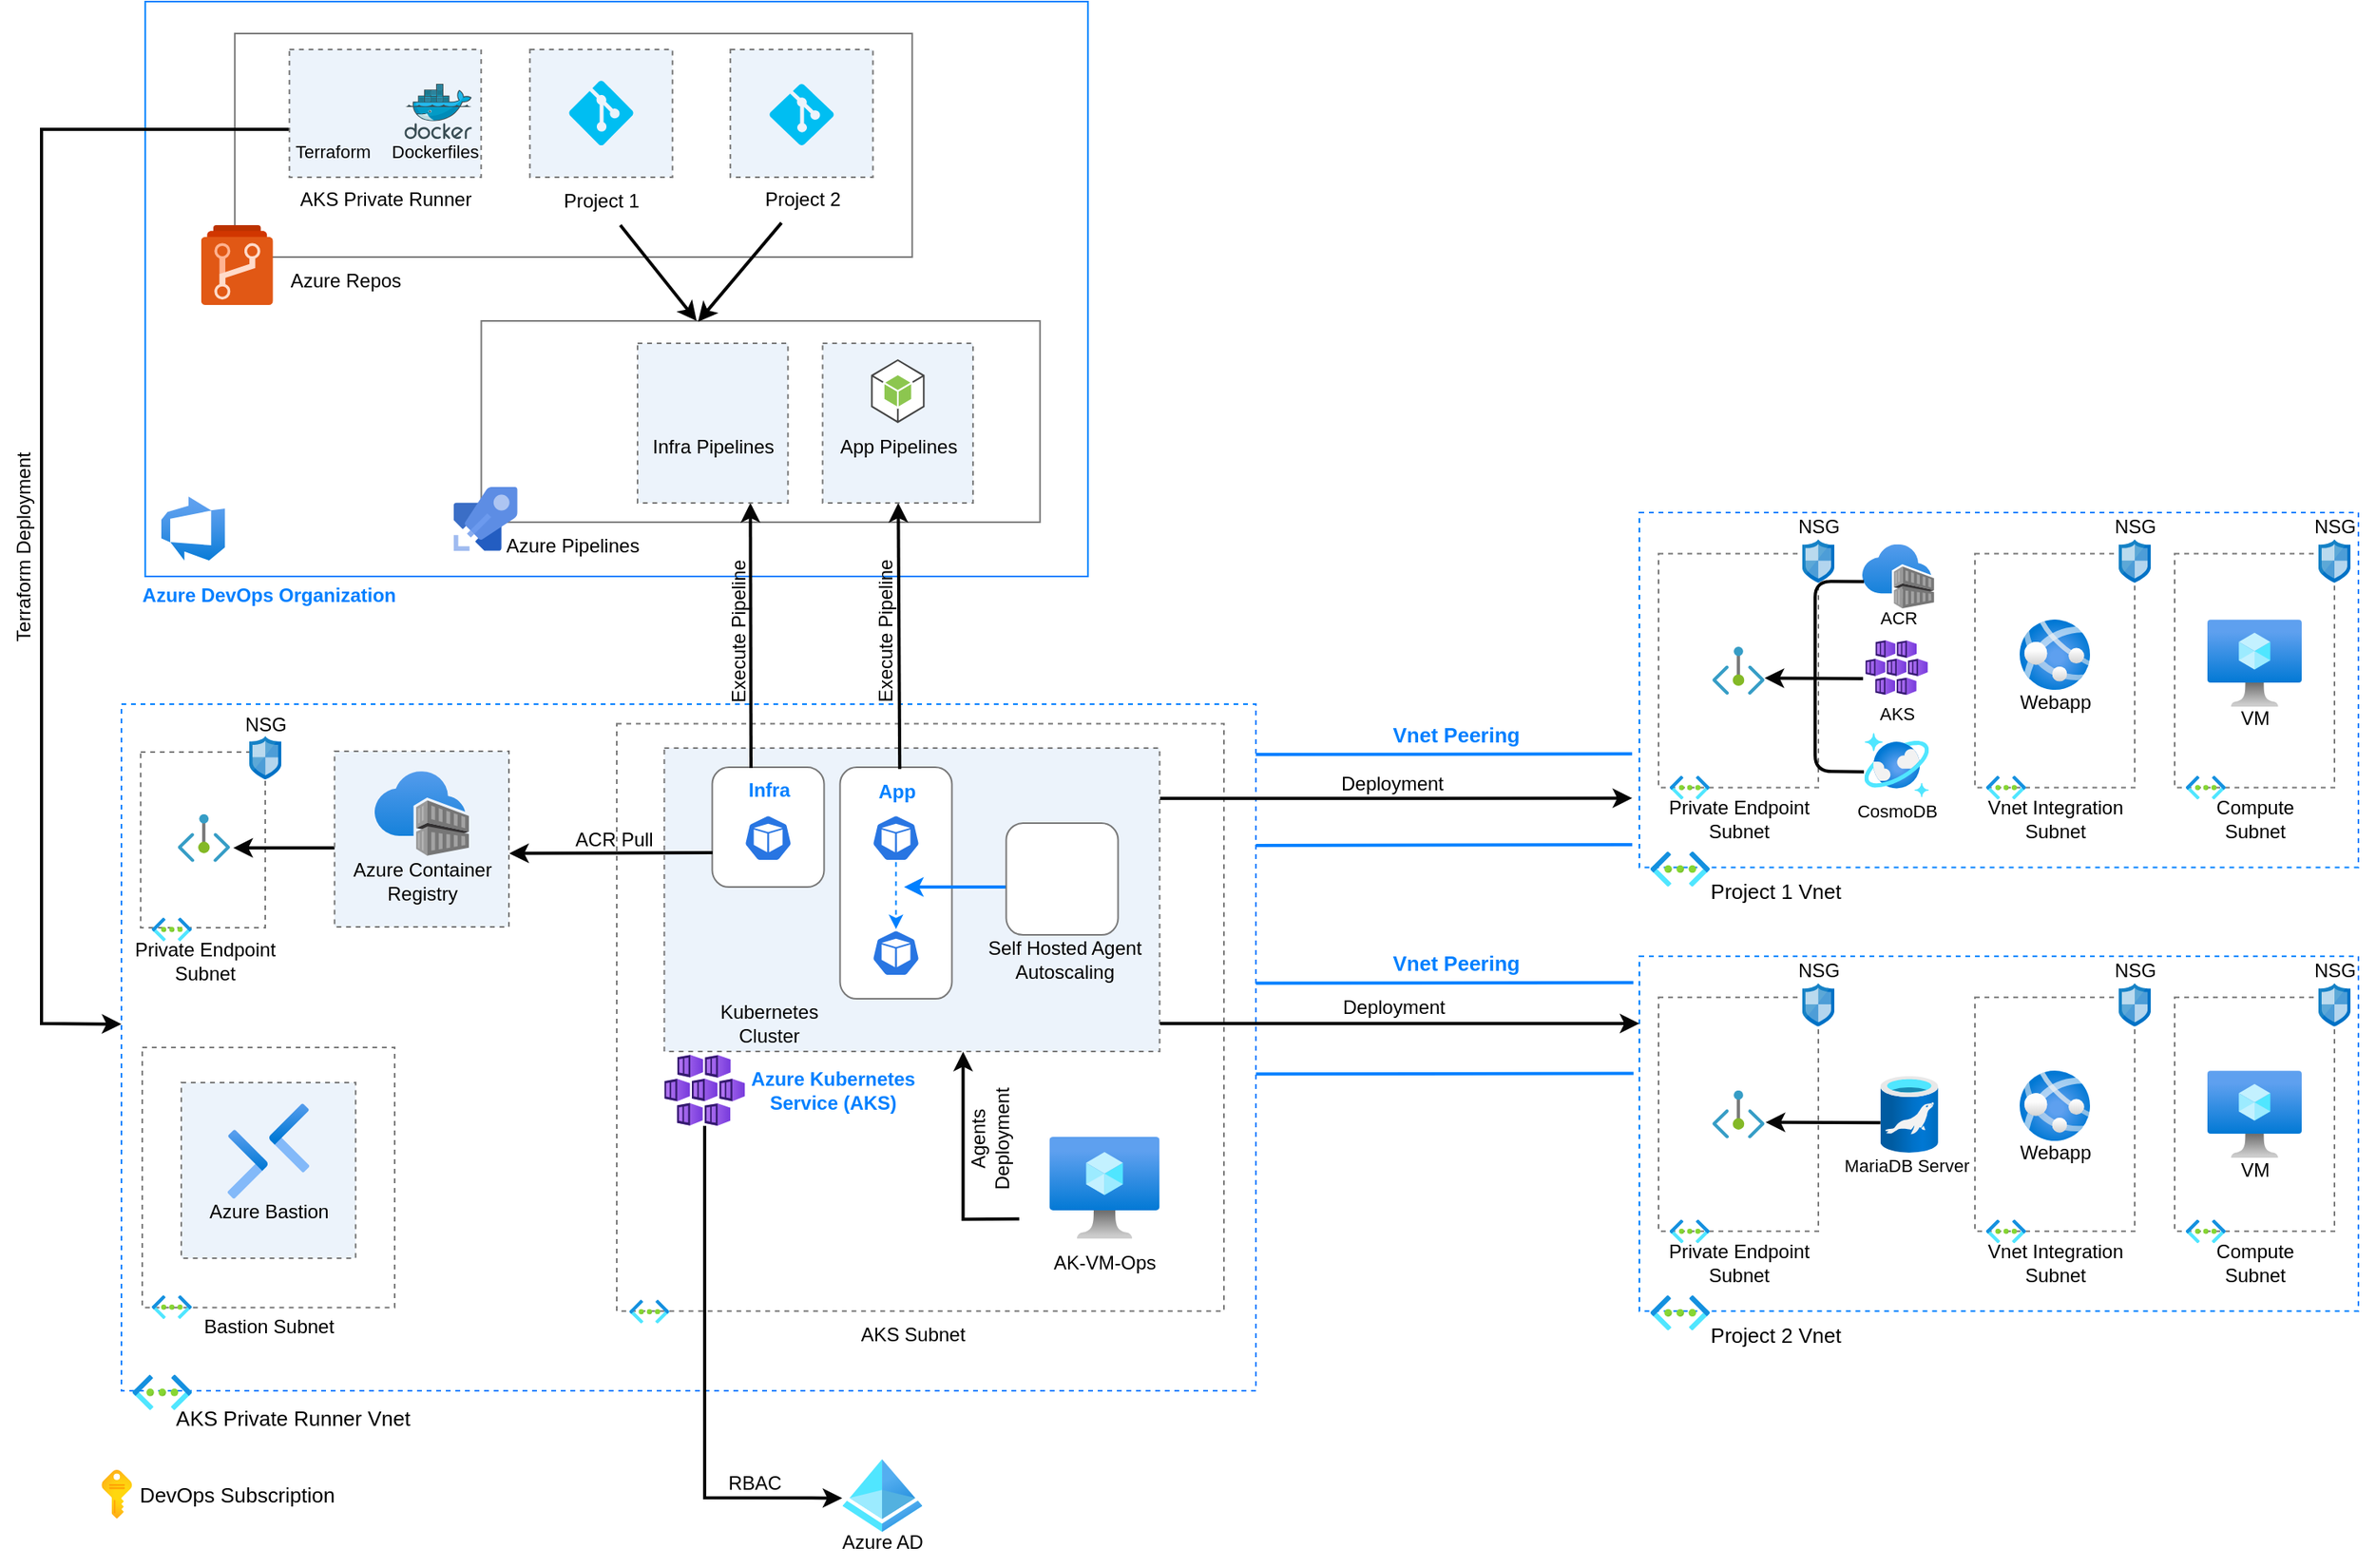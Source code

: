 <mxfile>
    <diagram id="OzVFoKZDj3nBC917U7yU" name="Page-1">
        <mxGraphModel dx="2373" dy="1984" grid="1" gridSize="10" guides="1" tooltips="1" connect="1" arrows="1" fold="1" page="1" pageScale="1" pageWidth="850" pageHeight="1100" background="#ffffff" math="0" shadow="0">
            <root>
                <mxCell id="0"/>
                <mxCell id="1" parent="0"/>
                <mxCell id="118" value="" style="rounded=0;whiteSpace=wrap;html=1;fillColor=#FFFFFF;fontColor=#333333;strokeColor=#0080FF;dashed=1;strokeWidth=1;labelBackgroundColor=none;fontFamily=Helvetica;fontSize=11;" parent="1" vertex="1">
                    <mxGeometry x="200" y="397.91" width="450" height="222.24" as="geometry"/>
                </mxCell>
                <mxCell id="116" value="" style="rounded=0;whiteSpace=wrap;html=1;fillColor=#FFFFFF;fontColor=#333333;strokeColor=#0080FF;dashed=1;strokeWidth=1;labelBackgroundColor=none;fontFamily=Helvetica;fontSize=11;" parent="1" vertex="1">
                    <mxGeometry x="200" y="120" width="450" height="222.24" as="geometry"/>
                </mxCell>
                <mxCell id="201" value="" style="rounded=0;whiteSpace=wrap;html=1;fillColor=#FFFFFF;fontColor=#333333;strokeColor=#787878;dashed=1;strokeWidth=1;labelBackgroundColor=none;fontFamily=Helvetica;fontSize=11;" vertex="1" parent="1">
                    <mxGeometry x="212" y="145.76" width="100" height="146.48" as="geometry"/>
                </mxCell>
                <mxCell id="202" value="" style="aspect=fixed;html=1;points=[];align=center;image;fontSize=12;image=img/lib/azure2/networking/Virtual_Networks.svg;rounded=0;strokeColor=default;fontFamily=Helvetica;fontColor=default;fillColor=default;labelBackgroundColor=none;" vertex="1" parent="1">
                    <mxGeometry x="218.95" y="284.79" width="24.99" height="14.92" as="geometry"/>
                </mxCell>
                <mxCell id="203" value="&lt;font color=&quot;#000000&quot;&gt;Private Endpoint&lt;br&gt;Subnet&lt;/font&gt;" style="text;html=1;align=center;verticalAlign=middle;resizable=0;points=[];autosize=1;strokeColor=none;fillColor=none;fontSize=12;fontFamily=Helvetica;fontColor=#787878;" vertex="1" parent="1">
                    <mxGeometry x="207" y="292.24" width="110" height="40" as="geometry"/>
                </mxCell>
                <mxCell id="204" value="" style="rounded=0;whiteSpace=wrap;html=1;fillColor=#FFFFFF;fontColor=#333333;strokeColor=#787878;dashed=1;strokeWidth=1;labelBackgroundColor=none;fontFamily=Helvetica;fontSize=11;" vertex="1" parent="1">
                    <mxGeometry x="410" y="145.76" width="100" height="146.48" as="geometry"/>
                </mxCell>
                <mxCell id="205" value="" style="aspect=fixed;html=1;points=[];align=center;image;fontSize=12;image=img/lib/azure2/networking/Virtual_Networks.svg;rounded=0;strokeColor=default;fontFamily=Helvetica;fontColor=default;fillColor=default;labelBackgroundColor=none;" vertex="1" parent="1">
                    <mxGeometry x="416.95" y="284.79" width="24.99" height="14.92" as="geometry"/>
                </mxCell>
                <mxCell id="206" value="&lt;font color=&quot;#000000&quot;&gt;Vnet Integration&lt;br&gt;Subnet&lt;br&gt;&lt;/font&gt;" style="text;html=1;align=center;verticalAlign=middle;resizable=0;points=[];autosize=1;strokeColor=none;fillColor=none;fontSize=12;fontFamily=Helvetica;fontColor=#787878;" vertex="1" parent="1">
                    <mxGeometry x="405" y="292.24" width="110" height="40" as="geometry"/>
                </mxCell>
                <mxCell id="207" value="" style="rounded=0;whiteSpace=wrap;html=1;fillColor=#FFFFFF;fontColor=#333333;strokeColor=#787878;dashed=1;strokeWidth=1;labelBackgroundColor=none;fontFamily=Helvetica;fontSize=11;" vertex="1" parent="1">
                    <mxGeometry x="535" y="145.76" width="100" height="146.48" as="geometry"/>
                </mxCell>
                <mxCell id="208" value="" style="aspect=fixed;html=1;points=[];align=center;image;fontSize=12;image=img/lib/azure2/networking/Virtual_Networks.svg;rounded=0;strokeColor=default;fontFamily=Helvetica;fontColor=default;fillColor=default;labelBackgroundColor=none;" vertex="1" parent="1">
                    <mxGeometry x="541.95" y="284.79" width="24.99" height="14.92" as="geometry"/>
                </mxCell>
                <mxCell id="209" value="&lt;font color=&quot;#000000&quot;&gt;Compute&lt;br&gt;Subnet&lt;br&gt;&lt;/font&gt;" style="text;html=1;align=center;verticalAlign=middle;resizable=0;points=[];autosize=1;strokeColor=none;fillColor=none;fontSize=12;fontFamily=Helvetica;fontColor=#787878;" vertex="1" parent="1">
                    <mxGeometry x="550" y="292.24" width="70" height="40" as="geometry"/>
                </mxCell>
                <mxCell id="72" value="" style="rounded=0;whiteSpace=wrap;html=1;fillColor=#FFFFFF;fontColor=#333333;strokeColor=#0080FF;strokeWidth=1;" parent="1" vertex="1">
                    <mxGeometry x="-735.13" y="-200" width="590" height="360" as="geometry"/>
                </mxCell>
                <mxCell id="156" value="" style="rounded=0;whiteSpace=wrap;html=1;fillColor=#FFFFFF;fontColor=#333333;strokeColor=#787878;strokeWidth=1;" parent="1" vertex="1">
                    <mxGeometry x="-679.07" y="-180" width="423.94" height="140" as="geometry"/>
                </mxCell>
                <mxCell id="157" value="" style="rounded=0;whiteSpace=wrap;html=1;fillColor=#FFFFFF;fontColor=#333333;strokeColor=#787878;strokeWidth=1;" parent="1" vertex="1">
                    <mxGeometry x="-524.78" width="349.65" height="126.05" as="geometry"/>
                </mxCell>
                <mxCell id="4" value="" style="rounded=0;whiteSpace=wrap;html=1;fillColor=#FFFFFF;fontColor=#333333;strokeColor=#0080FF;dashed=1;strokeWidth=1;" parent="1" vertex="1">
                    <mxGeometry x="-750" y="240" width="710" height="430" as="geometry"/>
                </mxCell>
                <mxCell id="126" value="" style="rounded=0;whiteSpace=wrap;html=1;fillColor=#FFFFFF;fontColor=#333333;strokeColor=#787878;dashed=1;strokeWidth=1;labelBackgroundColor=none;fontFamily=Helvetica;fontSize=11;" parent="1" vertex="1">
                    <mxGeometry x="-737.94" y="270" width="77.94" height="110" as="geometry"/>
                </mxCell>
                <mxCell id="127" value="" style="aspect=fixed;html=1;points=[];align=center;image;fontSize=12;image=img/lib/azure2/networking/Virtual_Networks.svg;rounded=0;strokeColor=default;fontFamily=Helvetica;fontColor=default;fillColor=default;labelBackgroundColor=none;" parent="1" vertex="1">
                    <mxGeometry x="-730.99" y="373.63" width="24.99" height="14.92" as="geometry"/>
                </mxCell>
                <mxCell id="120" value="" style="rounded=0;whiteSpace=wrap;html=1;fillColor=#FFFFFF;fontColor=#333333;strokeColor=#787878;dashed=1;strokeWidth=1;labelBackgroundColor=none;fontFamily=Helvetica;fontSize=11;" parent="1" vertex="1">
                    <mxGeometry x="-440" y="252.24" width="380" height="367.91" as="geometry"/>
                </mxCell>
                <mxCell id="8" value="" style="aspect=fixed;html=1;points=[];align=center;image;fontSize=12;image=img/lib/azure2/networking/Virtual_Networks.svg;rounded=0;strokeColor=default;fontFamily=Helvetica;fontColor=default;fillColor=default;" parent="1" vertex="1">
                    <mxGeometry x="-743" y="660" width="37" height="22.09" as="geometry"/>
                </mxCell>
                <mxCell id="9" value="" style="aspect=fixed;html=1;points=[];align=center;image;fontSize=12;image=img/lib/azure2/general/Subscriptions.svg;rounded=0;strokeColor=default;fontFamily=Helvetica;fontColor=default;fillColor=default;" parent="1" vertex="1">
                    <mxGeometry x="-762.41" y="719.34" width="19" height="30.66" as="geometry"/>
                </mxCell>
                <mxCell id="11" value="&lt;font style=&quot;font-size: 13px;&quot; color=&quot;#000000&quot;&gt;DevOps Subscription&lt;/font&gt;" style="text;html=1;align=center;verticalAlign=middle;resizable=0;points=[];autosize=1;strokeColor=none;fillColor=none;fontSize=12;fontFamily=Helvetica;fontColor=#787878;" parent="1" vertex="1">
                    <mxGeometry x="-753.41" y="720" width="150" height="30" as="geometry"/>
                </mxCell>
                <mxCell id="13" value="" style="aspect=fixed;html=1;points=[];align=center;image;fontSize=12;image=img/lib/azure2/compute/Kubernetes_Services.svg;rounded=0;strokeColor=default;fontFamily=Helvetica;fontColor=#000000;fillColor=default;" parent="1" vertex="1">
                    <mxGeometry x="-410.25" y="459.54" width="50.51" height="44.57" as="geometry"/>
                </mxCell>
                <mxCell id="42" value="" style="aspect=fixed;html=1;points=[];align=center;image;fontSize=12;image=img/lib/azure2/identity/Azure_Active_Directory.svg;rounded=1;dashed=1;strokeColor=#787878;fontColor=#000000;fillColor=#FFFFFF;" parent="1" vertex="1">
                    <mxGeometry x="-298.77" y="712.75" width="50" height="45.72" as="geometry"/>
                </mxCell>
                <mxCell id="43" value="" style="rounded=0;whiteSpace=wrap;html=1;strokeColor=#787878;fontFamily=Helvetica;fontSize=12;fontColor=#333333;fillColor=#ecf3fb;perimeterSpacing=0;dashed=1;" parent="1" vertex="1">
                    <mxGeometry x="-410.25" y="267.54" width="310" height="190" as="geometry"/>
                </mxCell>
                <mxCell id="44" value="" style="rounded=1;whiteSpace=wrap;html=1;strokeColor=#787878;fontFamily=Helvetica;fontSize=12;fontColor=#333333;fillColor=#FFFFFF;perimeterSpacing=0;" parent="1" vertex="1">
                    <mxGeometry x="-300.25" y="279.55" width="70" height="145" as="geometry"/>
                </mxCell>
                <mxCell id="45" value="" style="rounded=1;whiteSpace=wrap;html=1;strokeColor=#787878;fontFamily=Helvetica;fontSize=12;fontColor=#333333;fillColor=#FFFFFF;perimeterSpacing=0;" parent="1" vertex="1">
                    <mxGeometry x="-380.25" y="279.55" width="70" height="75" as="geometry"/>
                </mxCell>
                <mxCell id="46" value="&lt;font color=&quot;#0080ff&quot;&gt;&lt;b&gt;App&lt;/b&gt;&lt;/font&gt;" style="text;html=1;align=center;verticalAlign=middle;resizable=0;points=[];autosize=1;strokeColor=none;fillColor=none;fontSize=12;fontFamily=Helvetica;fontColor=#000000;" parent="1" vertex="1">
                    <mxGeometry x="-290.25" y="279.55" width="50" height="30" as="geometry"/>
                </mxCell>
                <mxCell id="47" value="&lt;font color=&quot;#0080ff&quot;&gt;&lt;b&gt;Infra&lt;/b&gt;&lt;/font&gt;" style="text;html=1;align=center;verticalAlign=middle;resizable=0;points=[];autosize=1;strokeColor=none;fillColor=none;fontSize=12;fontFamily=Helvetica;fontColor=#000000;" parent="1" vertex="1">
                    <mxGeometry x="-370.25" y="278.83" width="50" height="30" as="geometry"/>
                </mxCell>
                <mxCell id="48" value="" style="sketch=0;html=1;dashed=0;whitespace=wrap;fillColor=#2875E2;strokeColor=#ffffff;points=[[0.005,0.63,0],[0.1,0.2,0],[0.9,0.2,0],[0.5,0,0],[0.995,0.63,0],[0.72,0.99,0],[0.5,1,0],[0.28,0.99,0]];verticalLabelPosition=bottom;align=center;verticalAlign=top;shape=mxgraph.kubernetes.icon;prIcon=pod" parent="1" vertex="1">
                    <mxGeometry x="-280.25" y="380.83" width="30" height="30" as="geometry"/>
                </mxCell>
                <mxCell id="49" value="" style="sketch=0;html=1;dashed=0;whitespace=wrap;fillColor=#2875E2;strokeColor=#ffffff;points=[[0.005,0.63,0],[0.1,0.2,0],[0.9,0.2,0],[0.5,0,0],[0.995,0.63,0],[0.72,0.99,0],[0.5,1,0],[0.28,0.99,0]];verticalLabelPosition=bottom;align=center;verticalAlign=top;shape=mxgraph.kubernetes.icon;prIcon=pod" parent="1" vertex="1">
                    <mxGeometry x="-360.25" y="308.83" width="30" height="30" as="geometry"/>
                </mxCell>
                <mxCell id="50" value="" style="sketch=0;html=1;dashed=0;whitespace=wrap;fillColor=#2875E2;strokeColor=#ffffff;points=[[0.005,0.63,0],[0.1,0.2,0],[0.9,0.2,0],[0.5,0,0],[0.995,0.63,0],[0.72,0.99,0],[0.5,1,0],[0.28,0.99,0]];verticalLabelPosition=bottom;align=center;verticalAlign=top;shape=mxgraph.kubernetes.icon;prIcon=pod" parent="1" vertex="1">
                    <mxGeometry x="-280.25" y="308.83" width="30" height="30" as="geometry"/>
                </mxCell>
                <mxCell id="52" value="" style="endArrow=classic;html=1;exitX=0.5;exitY=1;exitDx=0;exitDy=0;exitPerimeter=0;entryX=0.5;entryY=0;entryDx=0;entryDy=0;entryPerimeter=0;strokeColor=#0080FF;dashed=1;" parent="1" source="50" target="48" edge="1">
                    <mxGeometry width="50" height="50" relative="1" as="geometry">
                        <mxPoint x="-130.25" y="443.83" as="sourcePoint"/>
                        <mxPoint x="-80.25" y="393.83" as="targetPoint"/>
                    </mxGeometry>
                </mxCell>
                <mxCell id="54" value="" style="endArrow=classic;html=1;strokeColor=#0080FF;strokeWidth=2;exitX=0.086;exitY=0.571;exitDx=0;exitDy=0;exitPerimeter=0;" parent="1" source="57" edge="1">
                    <mxGeometry width="50" height="50" relative="1" as="geometry">
                        <mxPoint x="-80.25" y="244.55" as="sourcePoint"/>
                        <mxPoint x="-260.25" y="354.55" as="targetPoint"/>
                    </mxGeometry>
                </mxCell>
                <mxCell id="55" value="" style="shape=image;verticalLabelPosition=bottom;labelBackgroundColor=default;verticalAlign=top;aspect=fixed;imageAspect=0;image=https://keda.sh/img/logos/keda-icon-color.png;" parent="1" vertex="1">
                    <mxGeometry x="-188.13" y="331.67" width="55.75" height="55.75" as="geometry"/>
                </mxCell>
                <mxCell id="57" value="" style="rounded=1;whiteSpace=wrap;html=1;strokeColor=#787878;fontFamily=Helvetica;fontSize=12;fontColor=#333333;fillColor=#FFFFFF;perimeterSpacing=0;" parent="1" vertex="1">
                    <mxGeometry x="-196.26" y="314.55" width="70" height="70" as="geometry"/>
                </mxCell>
                <mxCell id="58" value="" style="shape=image;verticalLabelPosition=bottom;labelBackgroundColor=default;verticalAlign=top;aspect=fixed;imageAspect=0;image=https://keda.sh/img/logos/keda-icon-color.png;" parent="1" vertex="1">
                    <mxGeometry x="-188.13" y="321.68" width="55.75" height="55.75" as="geometry"/>
                </mxCell>
                <mxCell id="59" value="&lt;font style=&quot;&quot; color=&quot;#000000&quot;&gt;Self Hosted Agent&lt;br&gt;Autoscaling&lt;/font&gt;" style="text;html=1;align=center;verticalAlign=middle;resizable=0;points=[];autosize=1;fontSize=12;fontFamily=Helvetica;" parent="1" vertex="1">
                    <mxGeometry x="-220.25" y="379.54" width="120" height="40" as="geometry"/>
                </mxCell>
                <mxCell id="60" value="" style="shape=image;verticalLabelPosition=bottom;labelBackgroundColor=default;verticalAlign=top;aspect=fixed;imageAspect=0;image=https://assets.stickpng.com/images/58480a44cef1014c0b5e4917.png;" parent="1" vertex="1">
                    <mxGeometry x="-380.25" y="358.78" width="70" height="68.11" as="geometry"/>
                </mxCell>
                <mxCell id="61" value="&lt;font color=&quot;#000000&quot;&gt;Kubernetes&lt;br&gt;Cluster&lt;br&gt;&lt;/font&gt;" style="text;html=1;align=center;verticalAlign=middle;resizable=0;points=[];autosize=1;fontSize=12;fontFamily=Helvetica;" parent="1" vertex="1">
                    <mxGeometry x="-385.25" y="419.54" width="80" height="40" as="geometry"/>
                </mxCell>
                <mxCell id="62" value="&lt;font color=&quot;#0080ff&quot;&gt;&lt;b&gt;Azure Kubernetes&lt;br&gt;Service (AKS)&lt;/b&gt;&lt;/font&gt;" style="text;html=1;align=center;verticalAlign=middle;resizable=0;points=[];autosize=1;strokeColor=none;fillColor=none;fontSize=12;fontFamily=Helvetica;fontColor=#000000;" parent="1" vertex="1">
                    <mxGeometry x="-370.25" y="461.83" width="130" height="40" as="geometry"/>
                </mxCell>
                <mxCell id="63" value="" style="endArrow=classic;html=1;strokeWidth=2;strokeColor=#050505;entryX=-0.002;entryY=0.535;entryDx=0;entryDy=0;entryPerimeter=0;anchorPointDirection=1;rounded=0;" parent="1" source="13" target="42" edge="1">
                    <mxGeometry width="50" height="50" relative="1" as="geometry">
                        <mxPoint x="-445" y="630.55" as="sourcePoint"/>
                        <mxPoint x="-380" y="711" as="targetPoint"/>
                        <Array as="points">
                            <mxPoint x="-385" y="737"/>
                        </Array>
                    </mxGeometry>
                </mxCell>
                <mxCell id="64" value="&lt;font color=&quot;#000000&quot;&gt;RBAC&lt;br&gt;&lt;/font&gt;" style="text;html=1;align=center;verticalAlign=middle;resizable=0;points=[];autosize=1;fontSize=12;fontFamily=Helvetica;" parent="1" vertex="1">
                    <mxGeometry x="-383.77" y="712.75" width="60" height="30" as="geometry"/>
                </mxCell>
                <mxCell id="65" value="&lt;font color=&quot;#000000&quot;&gt;Azure AD&lt;br&gt;&lt;/font&gt;" style="text;html=1;align=center;verticalAlign=middle;resizable=0;points=[];autosize=1;fontSize=12;fontFamily=Helvetica;" parent="1" vertex="1">
                    <mxGeometry x="-308.77" y="750" width="70" height="30" as="geometry"/>
                </mxCell>
                <mxCell id="68" value="&lt;span style=&quot;background-color: rgb(255, 255, 255);&quot;&gt;&lt;br&gt;&lt;/span&gt;" style="aspect=fixed;html=1;points=[];align=center;image;fontSize=12;image=img/lib/azure2/networking/Private_Endpoint.svg;rounded=1;dashed=1;strokeColor=#787878;fontColor=#000000;fillColor=#FFFFFF;" parent="1" vertex="1">
                    <mxGeometry x="-714.75" y="308.83" width="32.72" height="30" as="geometry"/>
                </mxCell>
                <mxCell id="73" value="" style="aspect=fixed;html=1;points=[];align=center;image;fontSize=12;image=img/lib/azure2/devops/Azure_DevOps.svg;rounded=1;dashed=1;strokeColor=#787878;fontColor=#000000;fillColor=#FFFFFF;" parent="1" vertex="1">
                    <mxGeometry x="-725.13" y="110" width="40" height="40" as="geometry"/>
                </mxCell>
                <mxCell id="74" value="" style="endArrow=classic;html=1;strokeWidth=2;strokeColor=#050505;anchorPointDirection=1;rounded=0;entryX=1.002;entryY=0.581;entryDx=0;entryDy=0;entryPerimeter=0;" parent="1" target="40" edge="1">
                    <mxGeometry width="50" height="50" relative="1" as="geometry">
                        <mxPoint x="-380" y="333" as="sourcePoint"/>
                        <mxPoint x="-483.09" y="331.02" as="targetPoint"/>
                        <Array as="points"/>
                    </mxGeometry>
                </mxCell>
                <mxCell id="80" value="&lt;font color=&quot;#000000&quot;&gt;ACR Pull&lt;br&gt;&lt;/font&gt;" style="text;html=1;align=center;verticalAlign=middle;resizable=0;points=[];autosize=1;fontSize=12;fontFamily=Helvetica;" parent="1" vertex="1">
                    <mxGeometry x="-477.13" y="309.55" width="70" height="30" as="geometry"/>
                </mxCell>
                <mxCell id="82" value="" style="endArrow=classic;html=1;strokeWidth=2;strokeColor=#050505;anchorPointDirection=1;rounded=0;entryX=0.75;entryY=1;entryDx=0;entryDy=0;" parent="1" target="96" edge="1">
                    <mxGeometry width="50" height="50" relative="1" as="geometry">
                        <mxPoint x="-356" y="280" as="sourcePoint"/>
                        <mxPoint x="-360" y="110" as="targetPoint"/>
                        <Array as="points"/>
                    </mxGeometry>
                </mxCell>
                <mxCell id="83" value="" style="endArrow=classic;html=1;strokeWidth=2;strokeColor=#050505;anchorPointDirection=1;rounded=0;exitX=0.547;exitY=0.034;exitDx=0;exitDy=0;exitPerimeter=0;" parent="1" source="46" target="100" edge="1">
                    <mxGeometry width="50" height="50" relative="1" as="geometry">
                        <mxPoint x="-310" y="400" as="sourcePoint"/>
                        <mxPoint x="-505.346" y="173.96" as="targetPoint"/>
                        <Array as="points"/>
                    </mxGeometry>
                </mxCell>
                <mxCell id="84" value="&lt;font color=&quot;#0080ff&quot;&gt;&lt;b&gt;Azure DevOps Organization&lt;/b&gt;&lt;/font&gt;" style="text;html=1;align=center;verticalAlign=middle;resizable=0;points=[];autosize=1;strokeColor=none;fillColor=none;fontSize=12;fontFamily=Helvetica;fontColor=#787878;" parent="1" vertex="1">
                    <mxGeometry x="-747.63" y="157" width="180" height="30" as="geometry"/>
                </mxCell>
                <mxCell id="91" value="" style="endArrow=classic;html=1;strokeWidth=2;strokeColor=#050505;anchorPointDirection=1;rounded=0;entryX=-0.01;entryY=0.805;entryDx=0;entryDy=0;entryPerimeter=0;" parent="1" target="116" edge="1">
                    <mxGeometry width="50" height="50" relative="1" as="geometry">
                        <mxPoint x="-100" y="299" as="sourcePoint"/>
                        <mxPoint x="195.52" y="253.92" as="targetPoint"/>
                        <Array as="points"/>
                    </mxGeometry>
                </mxCell>
                <mxCell id="92" value="" style="endArrow=classic;html=1;strokeWidth=2;strokeColor=#050505;anchorPointDirection=1;rounded=0;" parent="1" edge="1">
                    <mxGeometry width="50" height="50" relative="1" as="geometry">
                        <mxPoint x="-100" y="440" as="sourcePoint"/>
                        <mxPoint x="200" y="440" as="targetPoint"/>
                        <Array as="points"/>
                    </mxGeometry>
                </mxCell>
                <mxCell id="96" value="" style="rounded=0;whiteSpace=wrap;html=1;strokeColor=#787878;fontFamily=Helvetica;fontSize=12;fontColor=#333333;fillColor=#ecf3fb;perimeterSpacing=0;dashed=1;" parent="1" vertex="1">
                    <mxGeometry x="-426.97" y="13.95" width="94.13" height="100" as="geometry"/>
                </mxCell>
                <mxCell id="97" value="" style="sketch=0;aspect=fixed;html=1;points=[];align=center;image;fontSize=12;image=img/lib/mscae/Azure_Pipelines.svg;labelBackgroundColor=none;fontFamily=Helvetica;fontColor=default;" parent="1" vertex="1">
                    <mxGeometry x="-542.13" y="103.95" width="40" height="40" as="geometry"/>
                </mxCell>
                <mxCell id="94" value="" style="shape=image;verticalLabelPosition=bottom;labelBackgroundColor=default;verticalAlign=top;aspect=fixed;imageAspect=0;image=https://humancoders-formations.s3.amazonaws.com/uploads/course/logo/541/formation-terraform.png;" parent="1" vertex="1">
                    <mxGeometry x="-407.07" y="23.58" width="54.33" height="40.75" as="geometry"/>
                </mxCell>
                <mxCell id="99" value="&lt;font style=&quot;&quot; color=&quot;#000000&quot;&gt;Infra Pipelines&lt;br&gt;&lt;/font&gt;" style="text;html=1;align=center;verticalAlign=middle;resizable=0;points=[];autosize=1;fontSize=12;fontFamily=Helvetica;" parent="1" vertex="1">
                    <mxGeometry x="-429.91" y="63.95" width="100" height="30" as="geometry"/>
                </mxCell>
                <mxCell id="100" value="" style="rounded=0;whiteSpace=wrap;html=1;strokeColor=#787878;fontFamily=Helvetica;fontSize=12;fontColor=#333333;fillColor=#ecf3fb;perimeterSpacing=0;dashed=1;" parent="1" vertex="1">
                    <mxGeometry x="-311.17" y="13.95" width="94.13" height="100" as="geometry"/>
                </mxCell>
                <mxCell id="102" value="&lt;span style=&quot;color: rgb(0, 0, 0);&quot;&gt;App Pipelines&lt;/span&gt;&lt;font style=&quot;&quot; color=&quot;#000000&quot;&gt;&lt;br&gt;&lt;/font&gt;" style="text;html=1;align=center;verticalAlign=middle;resizable=0;points=[];autosize=1;fontSize=12;fontFamily=Helvetica;" parent="1" vertex="1">
                    <mxGeometry x="-314.11" y="63.95" width="100" height="30" as="geometry"/>
                </mxCell>
                <mxCell id="103" value="" style="outlineConnect=0;dashed=0;verticalLabelPosition=bottom;verticalAlign=top;align=center;html=1;shape=mxgraph.aws3.android;fillColor=#8CC64F;gradientColor=none;labelBackgroundColor=none;fontFamily=Helvetica;fontSize=11;fontColor=default;" parent="1" vertex="1">
                    <mxGeometry x="-280.85" y="23.95" width="33.5" height="40" as="geometry"/>
                </mxCell>
                <mxCell id="85" value="" style="sketch=0;aspect=fixed;html=1;points=[];align=center;image;fontSize=12;image=img/lib/mscae/Azure_Repos.svg;labelBackgroundColor=none;fontFamily=Helvetica;fontColor=default;" parent="1" vertex="1">
                    <mxGeometry x="-700.13" y="-60" width="45" height="50" as="geometry"/>
                </mxCell>
                <mxCell id="109" value="&lt;font style=&quot;&quot; color=&quot;#000000&quot;&gt;Azure Repos&lt;br&gt;&lt;/font&gt;" style="text;html=1;align=center;verticalAlign=middle;resizable=0;points=[];autosize=1;fontSize=12;fontFamily=Helvetica;" parent="1" vertex="1">
                    <mxGeometry x="-655.13" y="-40.0" width="90" height="30" as="geometry"/>
                </mxCell>
                <mxCell id="113" value="" style="endArrow=classic;html=1;strokeWidth=2;strokeColor=#050505;anchorPointDirection=1;rounded=0;entryX=0;entryY=0.466;entryDx=0;entryDy=0;entryPerimeter=0;" parent="1" target="4" edge="1">
                    <mxGeometry width="50" height="50" relative="1" as="geometry">
                        <mxPoint x="-640" y="-120" as="sourcePoint"/>
                        <mxPoint x="-740" y="290" as="targetPoint"/>
                        <Array as="points">
                            <mxPoint x="-800" y="-120"/>
                            <mxPoint x="-800" y="440"/>
                        </Array>
                    </mxGeometry>
                </mxCell>
                <mxCell id="114" value="&lt;font color=&quot;#000000&quot;&gt;Terraform Deployment&lt;br&gt;&lt;/font&gt;" style="text;html=1;align=center;verticalAlign=middle;resizable=0;points=[];autosize=1;fontSize=12;fontFamily=Helvetica;rotation=-90;" parent="1" vertex="1">
                    <mxGeometry x="-881" y="127" width="140" height="30" as="geometry"/>
                </mxCell>
                <mxCell id="115" value="" style="aspect=fixed;html=1;points=[];align=center;image;fontSize=12;image=img/lib/azure2/compute/Virtual_Machine.svg;labelBackgroundColor=none;fontFamily=Helvetica;fontColor=#0080FF;" parent="1" vertex="1">
                    <mxGeometry x="-169.25" y="510.85" width="69" height="64" as="geometry"/>
                </mxCell>
                <mxCell id="117" value="" style="aspect=fixed;html=1;points=[];align=center;image;fontSize=12;image=img/lib/azure2/networking/Virtual_Networks.svg;rounded=0;strokeColor=default;fontFamily=Helvetica;fontColor=default;fillColor=default;labelBackgroundColor=none;" parent="1" vertex="1">
                    <mxGeometry x="207.0" y="332.24" width="37" height="22.09" as="geometry"/>
                </mxCell>
                <mxCell id="119" value="" style="aspect=fixed;html=1;points=[];align=center;image;fontSize=12;image=img/lib/azure2/networking/Virtual_Networks.svg;rounded=0;strokeColor=default;fontFamily=Helvetica;fontColor=default;fillColor=default;labelBackgroundColor=none;" parent="1" vertex="1">
                    <mxGeometry x="207.0" y="610.15" width="37" height="22.09" as="geometry"/>
                </mxCell>
                <mxCell id="122" value="" style="shape=image;verticalLabelPosition=bottom;labelBackgroundColor=default;verticalAlign=top;aspect=fixed;imageAspect=0;image=https://cncf-branding.netlify.app/img/projects/helm/icon/color/helm-icon-color.png;" parent="1" vertex="1">
                    <mxGeometry x="-188.13" y="540.85" width="43" height="43" as="geometry"/>
                </mxCell>
                <mxCell id="123" value="&lt;font color=&quot;#000000&quot;&gt;AK-VM-Ops&lt;br&gt;&lt;/font&gt;" style="text;html=1;align=center;verticalAlign=middle;resizable=0;points=[];autosize=1;fontSize=12;fontFamily=Helvetica;" parent="1" vertex="1">
                    <mxGeometry x="-179.75" y="574.85" width="90" height="30" as="geometry"/>
                </mxCell>
                <mxCell id="124" value="" style="endArrow=classic;html=1;strokeWidth=2;strokeColor=#050505;anchorPointDirection=1;rounded=0;exitX=0;exitY=0.5;exitDx=0;exitDy=0;" parent="1" source="122" edge="1">
                    <mxGeometry width="50" height="50" relative="1" as="geometry">
                        <mxPoint x="-188.13" y="559.11" as="sourcePoint"/>
                        <mxPoint x="-223.25" y="457.61" as="targetPoint"/>
                        <Array as="points">
                            <mxPoint x="-223.25" y="562.61"/>
                        </Array>
                    </mxGeometry>
                </mxCell>
                <mxCell id="125" value="&lt;font color=&quot;#000000&quot;&gt;Agents&lt;br&gt;Deployment&lt;br&gt;&lt;/font&gt;" style="text;html=1;align=center;verticalAlign=middle;resizable=0;points=[];autosize=1;fontSize=12;fontFamily=Helvetica;rotation=-90;" parent="1" vertex="1">
                    <mxGeometry x="-252.02" y="492.61" width="90" height="40" as="geometry"/>
                </mxCell>
                <mxCell id="128" value="&lt;font color=&quot;#000000&quot;&gt;AKS Subnet&lt;/font&gt;" style="text;html=1;align=center;verticalAlign=middle;resizable=0;points=[];autosize=1;strokeColor=none;fillColor=none;fontSize=12;fontFamily=Helvetica;fontColor=#787878;" parent="1" vertex="1">
                    <mxGeometry x="-300.25" y="620.15" width="90" height="30" as="geometry"/>
                </mxCell>
                <mxCell id="130" value="&lt;font color=&quot;#000000&quot;&gt;Private Endpoint&lt;br&gt;Subnet&lt;/font&gt;" style="text;html=1;align=center;verticalAlign=middle;resizable=0;points=[];autosize=1;strokeColor=none;fillColor=none;fontSize=12;fontFamily=Helvetica;fontColor=#787878;" parent="1" vertex="1">
                    <mxGeometry x="-753.39" y="380.83" width="110" height="40" as="geometry"/>
                </mxCell>
                <mxCell id="147" value="" style="rounded=0;whiteSpace=wrap;html=1;fillColor=#FFFFFF;fontColor=#333333;strokeColor=#787878;dashed=1;strokeWidth=1;labelBackgroundColor=none;fontFamily=Helvetica;fontSize=11;" parent="1" vertex="1">
                    <mxGeometry x="-736.94" y="455" width="157.94" height="162.84" as="geometry"/>
                </mxCell>
                <mxCell id="149" value="" style="rounded=0;whiteSpace=wrap;html=1;strokeColor=#787878;fontFamily=Helvetica;fontSize=12;fontColor=#333333;fillColor=#ecf3fb;perimeterSpacing=0;dashed=1;" parent="1" vertex="1">
                    <mxGeometry x="-712.54" y="476.94" width="109.13" height="110" as="geometry"/>
                </mxCell>
                <mxCell id="151" value="&lt;font style=&quot;&quot; color=&quot;#000000&quot;&gt;Azure Bastion&lt;br&gt;&lt;/font&gt;" style="text;html=1;align=center;verticalAlign=middle;resizable=0;points=[];autosize=1;fontSize=12;fontFamily=Helvetica;" parent="1" vertex="1">
                    <mxGeometry x="-707.97" y="543.22" width="100" height="30" as="geometry"/>
                </mxCell>
                <mxCell id="152" value="&lt;font color=&quot;#000000&quot;&gt;Bastion Subnet&lt;/font&gt;" style="text;html=1;align=center;verticalAlign=middle;resizable=0;points=[];autosize=1;strokeColor=none;fillColor=none;fontSize=12;fontFamily=Helvetica;fontColor=#787878;" parent="1" vertex="1">
                    <mxGeometry x="-707.97" y="615" width="100" height="30" as="geometry"/>
                </mxCell>
                <mxCell id="153" value="" style="aspect=fixed;html=1;points=[];align=center;image;fontSize=12;image=img/lib/azure2/networking/Bastions.svg;labelBackgroundColor=none;strokeColor=#787878;fontFamily=Helvetica;fontColor=#0080FF;" parent="1" vertex="1">
                    <mxGeometry x="-683.49" y="490" width="51.03" height="59.83" as="geometry"/>
                </mxCell>
                <mxCell id="154" value="&lt;font style=&quot;font-size: 13px;&quot; color=&quot;#000000&quot;&gt;Project 1 Vnet&lt;/font&gt;" style="text;html=1;align=center;verticalAlign=middle;resizable=0;points=[];autosize=1;strokeColor=none;fillColor=none;fontSize=12;fontFamily=Helvetica;fontColor=#787878;" parent="1" vertex="1">
                    <mxGeometry x="230" y="342.24" width="110" height="30" as="geometry"/>
                </mxCell>
                <mxCell id="155" value="&lt;font style=&quot;font-size: 13px;&quot; color=&quot;#000000&quot;&gt;Project 2 Vnet&lt;/font&gt;" style="text;html=1;align=center;verticalAlign=middle;resizable=0;points=[];autosize=1;strokeColor=none;fillColor=none;fontSize=12;fontFamily=Helvetica;fontColor=#787878;" parent="1" vertex="1">
                    <mxGeometry x="230" y="620.15" width="110" height="30" as="geometry"/>
                </mxCell>
                <mxCell id="159" value="" style="rounded=0;whiteSpace=wrap;html=1;strokeColor=#787878;fontFamily=Helvetica;fontSize=12;fontColor=#333333;fillColor=#ecf3fb;perimeterSpacing=0;dashed=1;" parent="1" vertex="1">
                    <mxGeometry x="-494.35" y="-170" width="89.22" height="80" as="geometry"/>
                </mxCell>
                <mxCell id="160" value="" style="rounded=0;whiteSpace=wrap;html=1;strokeColor=#787878;fontFamily=Helvetica;fontSize=12;fontColor=#333333;fillColor=#ecf3fb;perimeterSpacing=0;dashed=1;" parent="1" vertex="1">
                    <mxGeometry x="-368.9" y="-170" width="89.22" height="80" as="geometry"/>
                </mxCell>
                <mxCell id="158" value="" style="verticalLabelPosition=bottom;html=1;verticalAlign=top;align=center;strokeColor=none;fillColor=#00BEF2;shape=mxgraph.azure.git_repository;labelBackgroundColor=none;fontFamily=Helvetica;fontSize=11;fontColor=#0080FF;" parent="1" vertex="1">
                    <mxGeometry x="-469.94" y="-150.53" width="40.39" height="40.53" as="geometry"/>
                </mxCell>
                <mxCell id="162" value="&lt;font style=&quot;&quot; color=&quot;#000000&quot;&gt;AKS Private Runner&lt;br&gt;&lt;/font&gt;" style="text;html=1;align=center;verticalAlign=middle;resizable=0;points=[];autosize=1;fontSize=12;fontFamily=Helvetica;" parent="1" vertex="1">
                    <mxGeometry x="-649.86" y="-91.45" width="130" height="30" as="geometry"/>
                </mxCell>
                <mxCell id="166" value="" style="verticalLabelPosition=bottom;html=1;verticalAlign=top;align=center;strokeColor=none;fillColor=#00BEF2;shape=mxgraph.azure.git_repository;labelBackgroundColor=none;fontFamily=Helvetica;fontSize=11;fontColor=#0080FF;" parent="1" vertex="1">
                    <mxGeometry x="-344.48" y="-148.55" width="40.39" height="38.55" as="geometry"/>
                </mxCell>
                <mxCell id="167" value="&lt;font style=&quot;&quot; color=&quot;#000000&quot;&gt;Project 1&lt;br&gt;&lt;/font&gt;" style="text;html=1;align=center;verticalAlign=middle;resizable=0;points=[];autosize=1;fontSize=12;fontFamily=Helvetica;" parent="1" vertex="1">
                    <mxGeometry x="-484.74" y="-90.0" width="70" height="30" as="geometry"/>
                </mxCell>
                <mxCell id="168" value="&lt;font style=&quot;&quot; color=&quot;#000000&quot;&gt;Project 2&lt;br&gt;&lt;/font&gt;" style="text;html=1;align=center;verticalAlign=middle;resizable=0;points=[];autosize=1;fontSize=12;fontFamily=Helvetica;" parent="1" vertex="1">
                    <mxGeometry x="-359.28" y="-91.45" width="70" height="30" as="geometry"/>
                </mxCell>
                <mxCell id="169" value="&lt;font style=&quot;&quot; color=&quot;#000000&quot;&gt;Azure Pipelines&lt;br&gt;&lt;/font&gt;" style="text;html=1;align=center;verticalAlign=middle;resizable=0;points=[];autosize=1;fontSize=12;fontFamily=Helvetica;" parent="1" vertex="1">
                    <mxGeometry x="-523.13" y="126.05" width="110" height="30" as="geometry"/>
                </mxCell>
                <mxCell id="170" value="" style="endArrow=classic;html=1;strokeColor=#000000;strokeWidth=2;" parent="1" source="167" edge="1">
                    <mxGeometry width="50" height="50" relative="1" as="geometry">
                        <mxPoint x="-180.24" y="364.52" as="sourcePoint"/>
                        <mxPoint x="-390" as="targetPoint"/>
                    </mxGeometry>
                </mxCell>
                <mxCell id="171" value="" style="endArrow=classic;html=1;strokeColor=#000000;strokeWidth=2;entryX=0.388;entryY=0.004;entryDx=0;entryDy=0;entryPerimeter=0;" parent="1" source="168" target="157" edge="1">
                    <mxGeometry width="50" height="50" relative="1" as="geometry">
                        <mxPoint x="-427.344" y="-50" as="sourcePoint"/>
                        <mxPoint x="-379.116" y="8.361" as="targetPoint"/>
                    </mxGeometry>
                </mxCell>
                <mxCell id="106" value="" style="rounded=0;whiteSpace=wrap;html=1;strokeColor=#787878;fontFamily=Helvetica;fontSize=12;fontColor=#333333;fillColor=#ecf3fb;perimeterSpacing=0;dashed=1;" parent="1" vertex="1">
                    <mxGeometry x="-644.86" y="-170" width="120" height="80" as="geometry"/>
                </mxCell>
                <mxCell id="90" value="" style="shape=image;verticalLabelPosition=bottom;labelBackgroundColor=default;verticalAlign=top;aspect=fixed;imageAspect=0;image=https://humancoders-formations.s3.amazonaws.com/uploads/course/logo/541/formation-terraform.png;" parent="1" vertex="1">
                    <mxGeometry x="-643.39" y="-151.45" width="50" height="37.5" as="geometry"/>
                </mxCell>
                <mxCell id="93" value="" style="sketch=0;aspect=fixed;html=1;points=[];align=center;image;fontSize=12;image=img/lib/mscae/Docker.svg;labelBackgroundColor=none;fontFamily=Helvetica;fontColor=default;" parent="1" vertex="1">
                    <mxGeometry x="-572.86" y="-148.55" width="42.2" height="34.6" as="geometry"/>
                </mxCell>
                <mxCell id="107" value="&lt;font style=&quot;&quot; color=&quot;#000000&quot;&gt;&lt;font style=&quot;font-size: 11px;&quot;&gt;Dockerfiles&lt;/font&gt;&lt;br&gt;&lt;/font&gt;" style="text;html=1;align=center;verticalAlign=middle;resizable=0;points=[];autosize=1;fontSize=12;fontFamily=Helvetica;" parent="1" vertex="1">
                    <mxGeometry x="-594.32" y="-121.45" width="80" height="30" as="geometry"/>
                </mxCell>
                <mxCell id="108" value="&lt;font style=&quot;&quot; color=&quot;#000000&quot;&gt;&lt;font style=&quot;font-size: 11px;&quot;&gt;Terraform&lt;/font&gt;&lt;br&gt;&lt;/font&gt;" style="text;html=1;align=center;verticalAlign=middle;resizable=0;points=[];autosize=1;fontSize=12;fontFamily=Helvetica;" parent="1" vertex="1">
                    <mxGeometry x="-653.39" y="-121.45" width="70" height="30" as="geometry"/>
                </mxCell>
                <mxCell id="172" value="" style="aspect=fixed;html=1;points=[];align=center;image;fontSize=12;image=img/lib/azure2/databases/Azure_Cosmos_DB.svg;labelBackgroundColor=none;strokeColor=#787878;fontFamily=Helvetica;fontColor=#0080FF;" parent="1" vertex="1">
                    <mxGeometry x="340.83" y="258.06" width="40.34" height="40.34" as="geometry"/>
                </mxCell>
                <mxCell id="173" value="" style="aspect=fixed;html=1;points=[];align=center;image;fontSize=12;image=img/lib/azure2/compute/Kubernetes_Services.svg;rounded=0;strokeColor=default;fontFamily=Helvetica;fontColor=#000000;fillColor=default;" parent="1" vertex="1">
                    <mxGeometry x="341.54" y="199.95" width="38.92" height="34.34" as="geometry"/>
                </mxCell>
                <mxCell id="174" value="" style="aspect=fixed;html=1;points=[];align=center;image;fontSize=12;image=img/lib/azure2/containers/Container_Registries.svg;rounded=1;strokeColor=#787878;fontColor=#000000;fillColor=#FFFFFF;" parent="1" vertex="1">
                    <mxGeometry x="339.47" y="139.84" width="44.97" height="40.34" as="geometry"/>
                </mxCell>
                <mxCell id="175" value="" style="aspect=fixed;html=1;points=[];align=center;image;fontSize=12;image=img/lib/azure2/databases/Azure_Database_MariaDB_Server.svg;labelBackgroundColor=none;strokeColor=#787878;fontFamily=Helvetica;fontColor=#0080FF;" parent="1" vertex="1">
                    <mxGeometry x="350.86" y="472.85" width="36.09" height="48.12" as="geometry"/>
                </mxCell>
                <mxCell id="177" value="&lt;font style=&quot;font-size: 13px;&quot; color=&quot;#000000&quot;&gt;AKS Private Runner Vnet&lt;/font&gt;" style="text;html=1;align=center;verticalAlign=middle;resizable=0;points=[];autosize=1;strokeColor=none;fillColor=none;fontSize=12;fontFamily=Helvetica;fontColor=#787878;" parent="1" vertex="1">
                    <mxGeometry x="-727.63" y="672.24" width="170" height="30" as="geometry"/>
                </mxCell>
                <mxCell id="178" value="" style="aspect=fixed;html=1;points=[];align=center;image;fontSize=12;image=img/lib/azure2/networking/Virtual_Networks.svg;rounded=0;strokeColor=default;fontFamily=Helvetica;fontColor=default;fillColor=default;labelBackgroundColor=none;" parent="1" vertex="1">
                    <mxGeometry x="-432.12" y="613" width="24.99" height="14.92" as="geometry"/>
                </mxCell>
                <mxCell id="179" value="" style="aspect=fixed;html=1;points=[];align=center;image;fontSize=12;image=img/lib/azure2/networking/Virtual_Networks.svg;rounded=0;strokeColor=default;fontFamily=Helvetica;fontColor=default;fillColor=default;labelBackgroundColor=none;" parent="1" vertex="1">
                    <mxGeometry x="-730.99" y="610.15" width="24.99" height="14.92" as="geometry"/>
                </mxCell>
                <mxCell id="182" value="&lt;font style=&quot;&quot; color=&quot;#000000&quot;&gt;&lt;font style=&quot;font-size: 11px;&quot;&gt;MariaDB Server&lt;/font&gt;&lt;br&gt;&lt;/font&gt;" style="text;html=1;align=center;verticalAlign=middle;resizable=0;points=[];autosize=1;fontSize=12;fontFamily=Helvetica;" parent="1" vertex="1">
                    <mxGeometry x="316.95" y="513.55" width="100" height="30" as="geometry"/>
                </mxCell>
                <mxCell id="184" value="&lt;font style=&quot;&quot; color=&quot;#000000&quot;&gt;&lt;font style=&quot;font-size: 11px;&quot;&gt;CosmoDB&lt;/font&gt;&lt;br&gt;&lt;/font&gt;" style="text;html=1;align=center;verticalAlign=middle;resizable=0;points=[];autosize=1;fontSize=12;fontFamily=Helvetica;" parent="1" vertex="1">
                    <mxGeometry x="326" y="292.4" width="70" height="30" as="geometry"/>
                </mxCell>
                <mxCell id="185" value="&lt;font style=&quot;&quot; color=&quot;#000000&quot;&gt;&lt;font style=&quot;font-size: 11px;&quot;&gt;AKS&lt;/font&gt;&lt;br&gt;&lt;/font&gt;" style="text;html=1;align=center;verticalAlign=middle;resizable=0;points=[];autosize=1;fontSize=12;fontFamily=Helvetica;" parent="1" vertex="1">
                    <mxGeometry x="336.0" y="231.29" width="50" height="30" as="geometry"/>
                </mxCell>
                <mxCell id="186" value="&lt;font style=&quot;&quot; color=&quot;#000000&quot;&gt;&lt;font style=&quot;font-size: 11px;&quot;&gt;ACR&lt;/font&gt;&lt;br&gt;&lt;/font&gt;" style="text;html=1;align=center;verticalAlign=middle;resizable=0;points=[];autosize=1;fontSize=12;fontFamily=Helvetica;" parent="1" vertex="1">
                    <mxGeometry x="336.95" y="170.57" width="50" height="30" as="geometry"/>
                </mxCell>
                <mxCell id="193" value="" style="shape=link;endArrow=classic;startArrow=classic;html=1;rounded=1;labelBackgroundColor=default;strokeColor=#0080FF;strokeWidth=2;fontFamily=Helvetica;fontSize=13;fontColor=#0080FF;targetPerimeterSpacing=0;sourcePerimeterSpacing=0;startSize=5;endSize=4;width=55.882;entryX=-0.01;entryY=0.808;entryDx=0;entryDy=0;entryPerimeter=0;" parent="1" target="116" edge="1">
                    <mxGeometry width="100" height="100" relative="1" as="geometry">
                        <mxPoint x="-40" y="300" as="sourcePoint"/>
                        <mxPoint x="90" y="300.05" as="targetPoint"/>
                    </mxGeometry>
                </mxCell>
                <mxCell id="194" value="&lt;font color=&quot;#0080ff&quot; style=&quot;font-size: 13px;&quot;&gt;&lt;b style=&quot;&quot;&gt;Vnet Peering&lt;/b&gt;&lt;/font&gt;" style="text;html=1;align=center;verticalAlign=middle;resizable=0;points=[];autosize=1;strokeColor=none;fillColor=none;fontSize=12;fontFamily=Helvetica;fontColor=#787878;" parent="1" vertex="1">
                    <mxGeometry x="35" y="244.18" width="100" height="30" as="geometry"/>
                </mxCell>
                <mxCell id="195" value="" style="shape=link;endArrow=classic;startArrow=classic;html=1;rounded=1;labelBackgroundColor=default;strokeColor=#0080FF;strokeWidth=2;fontFamily=Helvetica;fontSize=13;fontColor=#0080FF;targetPerimeterSpacing=0;sourcePerimeterSpacing=0;startSize=5;endSize=4;width=55.882;entryX=-0.01;entryY=0.808;entryDx=0;entryDy=0;entryPerimeter=0;" parent="1" edge="1">
                    <mxGeometry width="100" height="100" relative="1" as="geometry">
                        <mxPoint x="-40" y="443.24" as="sourcePoint"/>
                        <mxPoint x="196.3" y="442.81" as="targetPoint"/>
                    </mxGeometry>
                </mxCell>
                <mxCell id="196" value="&lt;font color=&quot;#0080ff&quot; style=&quot;font-size: 13px;&quot;&gt;&lt;b style=&quot;&quot;&gt;Vnet Peering&lt;/b&gt;&lt;/font&gt;" style="text;html=1;align=center;verticalAlign=middle;resizable=0;points=[];autosize=1;strokeColor=none;fillColor=none;fontSize=12;fontFamily=Helvetica;fontColor=#787878;" parent="1" vertex="1">
                    <mxGeometry x="35" y="387.42" width="100" height="30" as="geometry"/>
                </mxCell>
                <mxCell id="198" value="&lt;font color=&quot;#000000&quot;&gt;Deployment&lt;br&gt;&lt;/font&gt;" style="text;html=1;align=center;verticalAlign=middle;resizable=0;points=[];autosize=1;fontSize=12;fontFamily=Helvetica;" parent="1" vertex="1">
                    <mxGeometry y="275" width="90" height="30" as="geometry"/>
                </mxCell>
                <mxCell id="200" value="&lt;font color=&quot;#000000&quot;&gt;Deployment&lt;br&gt;&lt;/font&gt;" style="text;html=1;align=center;verticalAlign=middle;resizable=0;points=[];autosize=1;fontSize=12;fontFamily=Helvetica;" parent="1" vertex="1">
                    <mxGeometry x="1" y="415.08" width="90" height="30" as="geometry"/>
                </mxCell>
                <mxCell id="213" value="" style="sketch=0;aspect=fixed;html=1;points=[];align=center;image;fontSize=12;image=img/lib/mscae/Network_Security_Groups_Classic.svg;" vertex="1" parent="1">
                    <mxGeometry x="-670" y="260" width="20.14" height="27.22" as="geometry"/>
                </mxCell>
                <mxCell id="214" value="&lt;font color=&quot;#000000&quot;&gt;NSG&lt;br&gt;&lt;/font&gt;" style="text;html=1;align=center;verticalAlign=middle;resizable=0;points=[];autosize=1;fontSize=12;fontFamily=Helvetica;" vertex="1" parent="1">
                    <mxGeometry x="-684.93" y="237.54" width="50" height="30" as="geometry"/>
                </mxCell>
                <mxCell id="215" value="" style="endArrow=classic;html=1;strokeWidth=2;strokeColor=#050505;anchorPointDirection=1;rounded=0;exitX=0.061;exitY=0.55;exitDx=0;exitDy=0;exitPerimeter=0;" edge="1" parent="1" source="40">
                    <mxGeometry width="50" height="50" relative="1" as="geometry">
                        <mxPoint x="-620" y="330" as="sourcePoint"/>
                        <mxPoint x="-680" y="330" as="targetPoint"/>
                        <Array as="points"/>
                    </mxGeometry>
                </mxCell>
                <mxCell id="218" value="" style="sketch=0;aspect=fixed;html=1;points=[];align=center;image;fontSize=12;image=img/lib/mscae/Network_Security_Groups_Classic.svg;" vertex="1" parent="1">
                    <mxGeometry x="301.88" y="136.8" width="20.14" height="27.22" as="geometry"/>
                </mxCell>
                <mxCell id="219" value="&lt;font color=&quot;#000000&quot;&gt;NSG&lt;br&gt;&lt;/font&gt;" style="text;html=1;align=center;verticalAlign=middle;resizable=0;points=[];autosize=1;fontSize=12;fontFamily=Helvetica;" vertex="1" parent="1">
                    <mxGeometry x="286.95" y="114.34" width="50" height="30" as="geometry"/>
                </mxCell>
                <mxCell id="222" value="" style="sketch=0;aspect=fixed;html=1;points=[];align=center;image;fontSize=12;image=img/lib/mscae/Network_Security_Groups_Classic.svg;" vertex="1" parent="1">
                    <mxGeometry x="499.93" y="136.8" width="20.14" height="27.22" as="geometry"/>
                </mxCell>
                <mxCell id="223" value="&lt;font color=&quot;#000000&quot;&gt;NSG&lt;br&gt;&lt;/font&gt;" style="text;html=1;align=center;verticalAlign=middle;resizable=0;points=[];autosize=1;fontSize=12;fontFamily=Helvetica;" vertex="1" parent="1">
                    <mxGeometry x="485.0" y="114.34" width="50" height="30" as="geometry"/>
                </mxCell>
                <mxCell id="224" value="" style="sketch=0;aspect=fixed;html=1;points=[];align=center;image;fontSize=12;image=img/lib/mscae/Network_Security_Groups_Classic.svg;" vertex="1" parent="1">
                    <mxGeometry x="624.93" y="136.8" width="20.14" height="27.22" as="geometry"/>
                </mxCell>
                <mxCell id="225" value="&lt;font color=&quot;#000000&quot;&gt;NSG&lt;br&gt;&lt;/font&gt;" style="text;html=1;align=center;verticalAlign=middle;resizable=0;points=[];autosize=1;fontSize=12;fontFamily=Helvetica;" vertex="1" parent="1">
                    <mxGeometry x="610.0" y="114.34" width="50" height="30" as="geometry"/>
                </mxCell>
                <mxCell id="40" value="" style="rounded=0;whiteSpace=wrap;html=1;strokeColor=#787878;fontFamily=Helvetica;fontSize=12;fontColor=#333333;fillColor=#ecf3fb;perimeterSpacing=0;dashed=1;" parent="1" vertex="1">
                    <mxGeometry x="-616.63" y="269.54" width="109.13" height="110" as="geometry"/>
                </mxCell>
                <mxCell id="39" value="" style="aspect=fixed;html=1;points=[];align=center;image;fontSize=12;image=img/lib/azure2/containers/Container_Registries.svg;rounded=1;strokeColor=#787878;fontColor=#000000;fillColor=#FFFFFF;" parent="1" vertex="1">
                    <mxGeometry x="-591.59" y="282.05" width="59.07" height="52.99" as="geometry"/>
                </mxCell>
                <mxCell id="41" value="&lt;font style=&quot;&quot; color=&quot;#000000&quot;&gt;Azure Container&lt;br&gt;Registry&lt;br&gt;&lt;/font&gt;" style="text;html=1;align=center;verticalAlign=middle;resizable=0;points=[];autosize=1;fontSize=12;fontFamily=Helvetica;" parent="1" vertex="1">
                    <mxGeometry x="-617.06" y="330.82" width="110" height="40" as="geometry"/>
                </mxCell>
                <mxCell id="226" value="&lt;font color=&quot;#000000&quot;&gt;Execute Pipeline&lt;br&gt;&lt;/font&gt;" style="text;html=1;align=center;verticalAlign=middle;resizable=0;points=[];autosize=1;fontSize=12;fontFamily=Helvetica;rotation=-90;" vertex="1" parent="1">
                    <mxGeometry x="-327.04" y="179.54" width="110" height="30" as="geometry"/>
                </mxCell>
                <mxCell id="227" value="&lt;font color=&quot;#000000&quot;&gt;Execute Pipeline&lt;br&gt;&lt;/font&gt;" style="text;html=1;align=center;verticalAlign=middle;resizable=0;points=[];autosize=1;fontSize=12;fontFamily=Helvetica;rotation=-90;" vertex="1" parent="1">
                    <mxGeometry x="-418.77" y="179.54" width="110" height="30" as="geometry"/>
                </mxCell>
                <mxCell id="228" value="&lt;span style=&quot;background-color: rgb(255, 255, 255);&quot;&gt;&lt;br&gt;&lt;/span&gt;" style="aspect=fixed;html=1;points=[];align=center;image;fontSize=12;image=img/lib/azure2/networking/Private_Endpoint.svg;rounded=1;dashed=1;strokeColor=#787878;fontColor=#000000;fillColor=#FFFFFF;" vertex="1" parent="1">
                    <mxGeometry x="245.64" y="204.0" width="32.72" height="30" as="geometry"/>
                </mxCell>
                <mxCell id="243" value="" style="rounded=0;whiteSpace=wrap;html=1;fillColor=#FFFFFF;fontColor=#333333;strokeColor=#787878;dashed=1;strokeWidth=1;labelBackgroundColor=none;fontFamily=Helvetica;fontSize=11;" vertex="1" parent="1">
                    <mxGeometry x="212" y="423.67" width="100" height="146.48" as="geometry"/>
                </mxCell>
                <mxCell id="244" value="" style="aspect=fixed;html=1;points=[];align=center;image;fontSize=12;image=img/lib/azure2/networking/Virtual_Networks.svg;rounded=0;strokeColor=default;fontFamily=Helvetica;fontColor=default;fillColor=default;labelBackgroundColor=none;" vertex="1" parent="1">
                    <mxGeometry x="218.95" y="562.7" width="24.99" height="14.92" as="geometry"/>
                </mxCell>
                <mxCell id="245" value="&lt;font color=&quot;#000000&quot;&gt;Private Endpoint&lt;br&gt;Subnet&lt;/font&gt;" style="text;html=1;align=center;verticalAlign=middle;resizable=0;points=[];autosize=1;strokeColor=none;fillColor=none;fontSize=12;fontFamily=Helvetica;fontColor=#787878;" vertex="1" parent="1">
                    <mxGeometry x="207" y="570.15" width="110" height="40" as="geometry"/>
                </mxCell>
                <mxCell id="246" value="" style="rounded=0;whiteSpace=wrap;html=1;fillColor=#FFFFFF;fontColor=#333333;strokeColor=#787878;dashed=1;strokeWidth=1;labelBackgroundColor=none;fontFamily=Helvetica;fontSize=11;" vertex="1" parent="1">
                    <mxGeometry x="410" y="423.67" width="100" height="146.48" as="geometry"/>
                </mxCell>
                <mxCell id="247" value="" style="aspect=fixed;html=1;points=[];align=center;image;fontSize=12;image=img/lib/azure2/networking/Virtual_Networks.svg;rounded=0;strokeColor=default;fontFamily=Helvetica;fontColor=default;fillColor=default;labelBackgroundColor=none;" vertex="1" parent="1">
                    <mxGeometry x="416.95" y="562.7" width="24.99" height="14.92" as="geometry"/>
                </mxCell>
                <mxCell id="248" value="&lt;font color=&quot;#000000&quot;&gt;Vnet Integration&lt;br&gt;Subnet&lt;br&gt;&lt;/font&gt;" style="text;html=1;align=center;verticalAlign=middle;resizable=0;points=[];autosize=1;strokeColor=none;fillColor=none;fontSize=12;fontFamily=Helvetica;fontColor=#787878;" vertex="1" parent="1">
                    <mxGeometry x="405" y="570.15" width="110" height="40" as="geometry"/>
                </mxCell>
                <mxCell id="249" value="" style="rounded=0;whiteSpace=wrap;html=1;fillColor=#FFFFFF;fontColor=#333333;strokeColor=#787878;dashed=1;strokeWidth=1;labelBackgroundColor=none;fontFamily=Helvetica;fontSize=11;" vertex="1" parent="1">
                    <mxGeometry x="535" y="423.67" width="100" height="146.48" as="geometry"/>
                </mxCell>
                <mxCell id="250" value="" style="aspect=fixed;html=1;points=[];align=center;image;fontSize=12;image=img/lib/azure2/networking/Virtual_Networks.svg;rounded=0;strokeColor=default;fontFamily=Helvetica;fontColor=default;fillColor=default;labelBackgroundColor=none;" vertex="1" parent="1">
                    <mxGeometry x="541.95" y="562.7" width="24.99" height="14.92" as="geometry"/>
                </mxCell>
                <mxCell id="251" value="&lt;font color=&quot;#000000&quot;&gt;Compute&lt;br&gt;Subnet&lt;br&gt;&lt;/font&gt;" style="text;html=1;align=center;verticalAlign=middle;resizable=0;points=[];autosize=1;strokeColor=none;fillColor=none;fontSize=12;fontFamily=Helvetica;fontColor=#787878;" vertex="1" parent="1">
                    <mxGeometry x="550" y="570.15" width="70" height="40" as="geometry"/>
                </mxCell>
                <mxCell id="252" value="" style="sketch=0;aspect=fixed;html=1;points=[];align=center;image;fontSize=12;image=img/lib/mscae/Network_Security_Groups_Classic.svg;" vertex="1" parent="1">
                    <mxGeometry x="301.88" y="414.71" width="20.14" height="27.22" as="geometry"/>
                </mxCell>
                <mxCell id="253" value="&lt;font color=&quot;#000000&quot;&gt;NSG&lt;br&gt;&lt;/font&gt;" style="text;html=1;align=center;verticalAlign=middle;resizable=0;points=[];autosize=1;fontSize=12;fontFamily=Helvetica;" vertex="1" parent="1">
                    <mxGeometry x="286.95" y="392.25" width="50" height="30" as="geometry"/>
                </mxCell>
                <mxCell id="254" value="" style="sketch=0;aspect=fixed;html=1;points=[];align=center;image;fontSize=12;image=img/lib/mscae/Network_Security_Groups_Classic.svg;" vertex="1" parent="1">
                    <mxGeometry x="499.93" y="414.71" width="20.14" height="27.22" as="geometry"/>
                </mxCell>
                <mxCell id="255" value="&lt;font color=&quot;#000000&quot;&gt;NSG&lt;br&gt;&lt;/font&gt;" style="text;html=1;align=center;verticalAlign=middle;resizable=0;points=[];autosize=1;fontSize=12;fontFamily=Helvetica;" vertex="1" parent="1">
                    <mxGeometry x="485.0" y="392.25" width="50" height="30" as="geometry"/>
                </mxCell>
                <mxCell id="256" value="" style="sketch=0;aspect=fixed;html=1;points=[];align=center;image;fontSize=12;image=img/lib/mscae/Network_Security_Groups_Classic.svg;" vertex="1" parent="1">
                    <mxGeometry x="624.93" y="414.71" width="20.14" height="27.22" as="geometry"/>
                </mxCell>
                <mxCell id="257" value="&lt;font color=&quot;#000000&quot;&gt;NSG&lt;br&gt;&lt;/font&gt;" style="text;html=1;align=center;verticalAlign=middle;resizable=0;points=[];autosize=1;fontSize=12;fontFamily=Helvetica;" vertex="1" parent="1">
                    <mxGeometry x="610.0" y="392.25" width="50" height="30" as="geometry"/>
                </mxCell>
                <mxCell id="258" value="&lt;span style=&quot;background-color: rgb(255, 255, 255);&quot;&gt;&lt;br&gt;&lt;/span&gt;" style="aspect=fixed;html=1;points=[];align=center;image;fontSize=12;image=img/lib/azure2/networking/Private_Endpoint.svg;rounded=1;dashed=1;strokeColor=#787878;fontColor=#000000;fillColor=#FFFFFF;" vertex="1" parent="1">
                    <mxGeometry x="245.64" y="481.91" width="32.72" height="30" as="geometry"/>
                </mxCell>
                <mxCell id="262" value="" style="aspect=fixed;html=1;points=[];align=center;image;fontSize=12;image=img/lib/azure2/compute/Virtual_Machine.svg;labelBackgroundColor=none;fontFamily=Helvetica;fontColor=#0080FF;" vertex="1" parent="1">
                    <mxGeometry x="555.5" y="469.55" width="59" height="54.72" as="geometry"/>
                </mxCell>
                <mxCell id="263" value="&lt;font style=&quot;&quot; color=&quot;#000000&quot;&gt;VM&lt;br&gt;&lt;/font&gt;" style="text;html=1;align=center;verticalAlign=middle;resizable=0;points=[];autosize=1;fontSize=12;fontFamily=Helvetica;" vertex="1" parent="1">
                    <mxGeometry x="565" y="516.94" width="40" height="30" as="geometry"/>
                </mxCell>
                <mxCell id="264" value="" style="aspect=fixed;html=1;points=[];align=center;image;fontSize=12;image=img/lib/azure2/compute/Virtual_Machine.svg;labelBackgroundColor=none;fontFamily=Helvetica;fontColor=#0080FF;" vertex="1" parent="1">
                    <mxGeometry x="555.5" y="187" width="59" height="54.72" as="geometry"/>
                </mxCell>
                <mxCell id="265" value="&lt;font style=&quot;&quot; color=&quot;#000000&quot;&gt;VM&lt;br&gt;&lt;/font&gt;" style="text;html=1;align=center;verticalAlign=middle;resizable=0;points=[];autosize=1;fontSize=12;fontFamily=Helvetica;" vertex="1" parent="1">
                    <mxGeometry x="565" y="234.39" width="40" height="30" as="geometry"/>
                </mxCell>
                <mxCell id="183" value="&lt;font style=&quot;&quot; color=&quot;#000000&quot;&gt;Webapp&lt;br&gt;&lt;/font&gt;" style="text;html=1;align=center;verticalAlign=middle;resizable=0;points=[];autosize=1;fontSize=12;fontFamily=Helvetica;" parent="1" vertex="1">
                    <mxGeometry x="425" y="506.23" width="70" height="30" as="geometry"/>
                </mxCell>
                <mxCell id="261" value="" style="aspect=fixed;html=1;points=[];align=center;image;fontSize=12;image=img/lib/azure2/compute/App_Services.svg;" vertex="1" parent="1">
                    <mxGeometry x="438" y="469.55" width="44" height="44" as="geometry"/>
                </mxCell>
                <mxCell id="268" value="&lt;font style=&quot;&quot; color=&quot;#000000&quot;&gt;Webapp&lt;br&gt;&lt;/font&gt;" style="text;html=1;align=center;verticalAlign=middle;resizable=0;points=[];autosize=1;fontSize=12;fontFamily=Helvetica;" vertex="1" parent="1">
                    <mxGeometry x="425" y="223.68" width="70" height="30" as="geometry"/>
                </mxCell>
                <mxCell id="269" value="" style="aspect=fixed;html=1;points=[];align=center;image;fontSize=12;image=img/lib/azure2/compute/App_Services.svg;" vertex="1" parent="1">
                    <mxGeometry x="438" y="187.0" width="44" height="44" as="geometry"/>
                </mxCell>
                <mxCell id="270" value="" style="endArrow=classic;html=1;strokeWidth=2;strokeColor=#050505;anchorPointDirection=1;rounded=0;" edge="1" parent="1">
                    <mxGeometry width="50" height="50" relative="1" as="geometry">
                        <mxPoint x="340" y="224" as="sourcePoint"/>
                        <mxPoint x="278.36" y="223.68" as="targetPoint"/>
                        <Array as="points"/>
                    </mxGeometry>
                </mxCell>
                <mxCell id="271" value="" style="endArrow=none;html=1;strokeWidth=2;strokeColor=#050505;anchorPointDirection=1;rounded=1;endFill=0;" edge="1" parent="1">
                    <mxGeometry width="50" height="50" relative="1" as="geometry">
                        <mxPoint x="340.54" y="163.29" as="sourcePoint"/>
                        <mxPoint x="310" y="223" as="targetPoint"/>
                        <Array as="points">
                            <mxPoint x="310" y="163"/>
                        </Array>
                    </mxGeometry>
                </mxCell>
                <mxCell id="272" value="" style="endArrow=none;html=1;strokeWidth=2;strokeColor=#050505;anchorPointDirection=1;rounded=1;endFill=0;" edge="1" parent="1">
                    <mxGeometry width="50" height="50" relative="1" as="geometry">
                        <mxPoint x="340.54" y="282.34" as="sourcePoint"/>
                        <mxPoint x="310" y="220" as="targetPoint"/>
                        <Array as="points">
                            <mxPoint x="310" y="282.05"/>
                        </Array>
                    </mxGeometry>
                </mxCell>
                <mxCell id="273" value="" style="endArrow=classic;html=1;strokeWidth=2;strokeColor=#050505;anchorPointDirection=1;rounded=0;" edge="1" parent="1">
                    <mxGeometry width="50" height="50" relative="1" as="geometry">
                        <mxPoint x="350.86" y="502.15" as="sourcePoint"/>
                        <mxPoint x="279" y="501.83" as="targetPoint"/>
                        <Array as="points"/>
                    </mxGeometry>
                </mxCell>
            </root>
        </mxGraphModel>
    </diagram>
</mxfile>